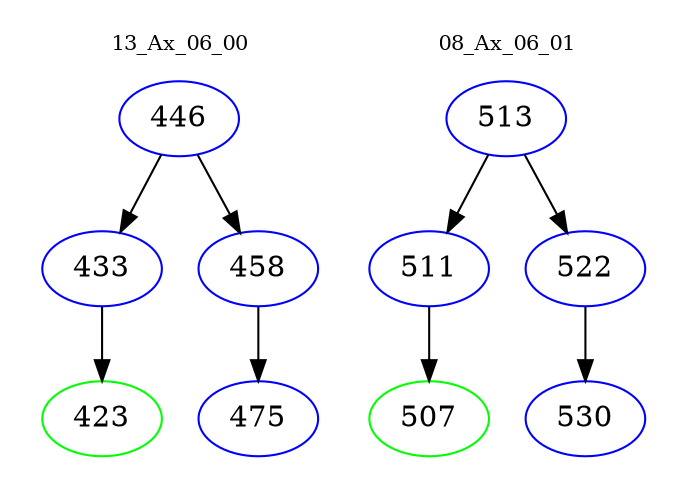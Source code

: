 digraph{
subgraph cluster_0 {
color = white
label = "13_Ax_06_00";
fontsize=10;
T0_446 [label="446", color="blue"]
T0_446 -> T0_433 [color="black"]
T0_433 [label="433", color="blue"]
T0_433 -> T0_423 [color="black"]
T0_423 [label="423", color="green"]
T0_446 -> T0_458 [color="black"]
T0_458 [label="458", color="blue"]
T0_458 -> T0_475 [color="black"]
T0_475 [label="475", color="blue"]
}
subgraph cluster_1 {
color = white
label = "08_Ax_06_01";
fontsize=10;
T1_513 [label="513", color="blue"]
T1_513 -> T1_511 [color="black"]
T1_511 [label="511", color="blue"]
T1_511 -> T1_507 [color="black"]
T1_507 [label="507", color="green"]
T1_513 -> T1_522 [color="black"]
T1_522 [label="522", color="blue"]
T1_522 -> T1_530 [color="black"]
T1_530 [label="530", color="blue"]
}
}
